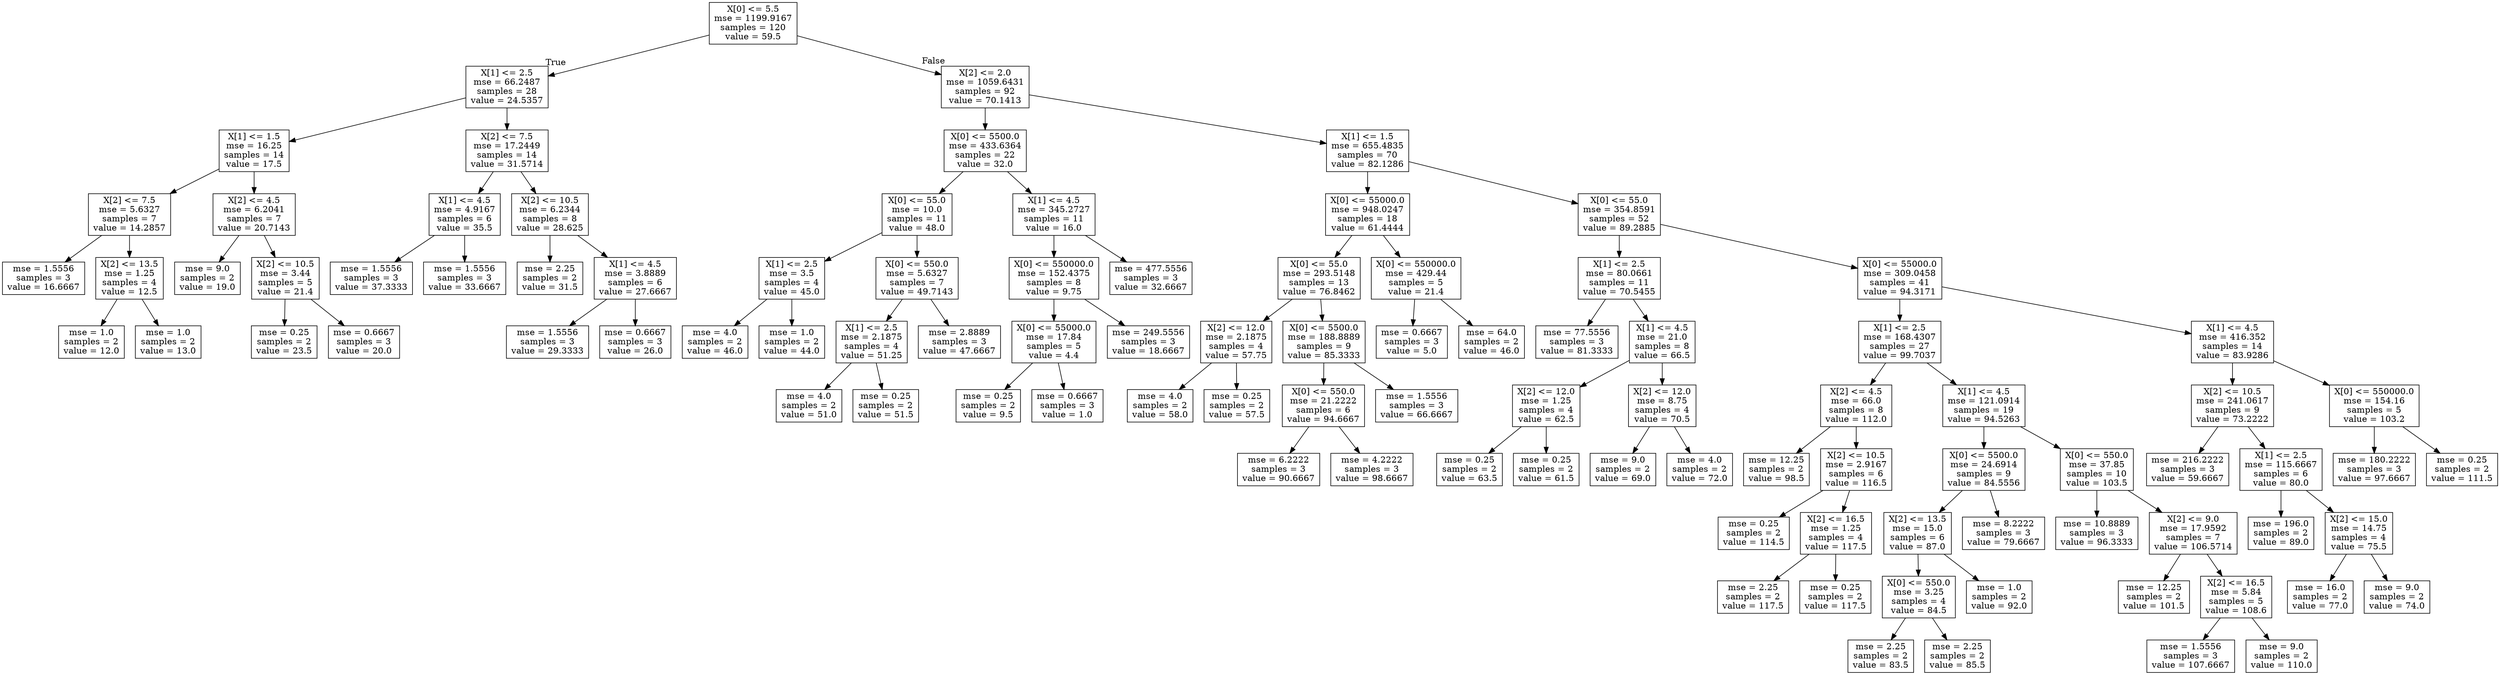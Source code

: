digraph Tree {
node [shape=box] ;
0 [label="X[0] <= 5.5\nmse = 1199.9167\nsamples = 120\nvalue = 59.5"] ;
1 [label="X[1] <= 2.5\nmse = 66.2487\nsamples = 28\nvalue = 24.5357"] ;
0 -> 1 [labeldistance=2.5, labelangle=45, headlabel="True"] ;
2 [label="X[1] <= 1.5\nmse = 16.25\nsamples = 14\nvalue = 17.5"] ;
1 -> 2 ;
3 [label="X[2] <= 7.5\nmse = 5.6327\nsamples = 7\nvalue = 14.2857"] ;
2 -> 3 ;
4 [label="mse = 1.5556\nsamples = 3\nvalue = 16.6667"] ;
3 -> 4 ;
5 [label="X[2] <= 13.5\nmse = 1.25\nsamples = 4\nvalue = 12.5"] ;
3 -> 5 ;
6 [label="mse = 1.0\nsamples = 2\nvalue = 12.0"] ;
5 -> 6 ;
7 [label="mse = 1.0\nsamples = 2\nvalue = 13.0"] ;
5 -> 7 ;
8 [label="X[2] <= 4.5\nmse = 6.2041\nsamples = 7\nvalue = 20.7143"] ;
2 -> 8 ;
9 [label="mse = 9.0\nsamples = 2\nvalue = 19.0"] ;
8 -> 9 ;
10 [label="X[2] <= 10.5\nmse = 3.44\nsamples = 5\nvalue = 21.4"] ;
8 -> 10 ;
11 [label="mse = 0.25\nsamples = 2\nvalue = 23.5"] ;
10 -> 11 ;
12 [label="mse = 0.6667\nsamples = 3\nvalue = 20.0"] ;
10 -> 12 ;
13 [label="X[2] <= 7.5\nmse = 17.2449\nsamples = 14\nvalue = 31.5714"] ;
1 -> 13 ;
14 [label="X[1] <= 4.5\nmse = 4.9167\nsamples = 6\nvalue = 35.5"] ;
13 -> 14 ;
15 [label="mse = 1.5556\nsamples = 3\nvalue = 37.3333"] ;
14 -> 15 ;
16 [label="mse = 1.5556\nsamples = 3\nvalue = 33.6667"] ;
14 -> 16 ;
17 [label="X[2] <= 10.5\nmse = 6.2344\nsamples = 8\nvalue = 28.625"] ;
13 -> 17 ;
18 [label="mse = 2.25\nsamples = 2\nvalue = 31.5"] ;
17 -> 18 ;
19 [label="X[1] <= 4.5\nmse = 3.8889\nsamples = 6\nvalue = 27.6667"] ;
17 -> 19 ;
20 [label="mse = 1.5556\nsamples = 3\nvalue = 29.3333"] ;
19 -> 20 ;
21 [label="mse = 0.6667\nsamples = 3\nvalue = 26.0"] ;
19 -> 21 ;
22 [label="X[2] <= 2.0\nmse = 1059.6431\nsamples = 92\nvalue = 70.1413"] ;
0 -> 22 [labeldistance=2.5, labelangle=-45, headlabel="False"] ;
23 [label="X[0] <= 5500.0\nmse = 433.6364\nsamples = 22\nvalue = 32.0"] ;
22 -> 23 ;
24 [label="X[0] <= 55.0\nmse = 10.0\nsamples = 11\nvalue = 48.0"] ;
23 -> 24 ;
25 [label="X[1] <= 2.5\nmse = 3.5\nsamples = 4\nvalue = 45.0"] ;
24 -> 25 ;
26 [label="mse = 4.0\nsamples = 2\nvalue = 46.0"] ;
25 -> 26 ;
27 [label="mse = 1.0\nsamples = 2\nvalue = 44.0"] ;
25 -> 27 ;
28 [label="X[0] <= 550.0\nmse = 5.6327\nsamples = 7\nvalue = 49.7143"] ;
24 -> 28 ;
29 [label="X[1] <= 2.5\nmse = 2.1875\nsamples = 4\nvalue = 51.25"] ;
28 -> 29 ;
30 [label="mse = 4.0\nsamples = 2\nvalue = 51.0"] ;
29 -> 30 ;
31 [label="mse = 0.25\nsamples = 2\nvalue = 51.5"] ;
29 -> 31 ;
32 [label="mse = 2.8889\nsamples = 3\nvalue = 47.6667"] ;
28 -> 32 ;
33 [label="X[1] <= 4.5\nmse = 345.2727\nsamples = 11\nvalue = 16.0"] ;
23 -> 33 ;
34 [label="X[0] <= 550000.0\nmse = 152.4375\nsamples = 8\nvalue = 9.75"] ;
33 -> 34 ;
35 [label="X[0] <= 55000.0\nmse = 17.84\nsamples = 5\nvalue = 4.4"] ;
34 -> 35 ;
36 [label="mse = 0.25\nsamples = 2\nvalue = 9.5"] ;
35 -> 36 ;
37 [label="mse = 0.6667\nsamples = 3\nvalue = 1.0"] ;
35 -> 37 ;
38 [label="mse = 249.5556\nsamples = 3\nvalue = 18.6667"] ;
34 -> 38 ;
39 [label="mse = 477.5556\nsamples = 3\nvalue = 32.6667"] ;
33 -> 39 ;
40 [label="X[1] <= 1.5\nmse = 655.4835\nsamples = 70\nvalue = 82.1286"] ;
22 -> 40 ;
41 [label="X[0] <= 55000.0\nmse = 948.0247\nsamples = 18\nvalue = 61.4444"] ;
40 -> 41 ;
42 [label="X[0] <= 55.0\nmse = 293.5148\nsamples = 13\nvalue = 76.8462"] ;
41 -> 42 ;
43 [label="X[2] <= 12.0\nmse = 2.1875\nsamples = 4\nvalue = 57.75"] ;
42 -> 43 ;
44 [label="mse = 4.0\nsamples = 2\nvalue = 58.0"] ;
43 -> 44 ;
45 [label="mse = 0.25\nsamples = 2\nvalue = 57.5"] ;
43 -> 45 ;
46 [label="X[0] <= 5500.0\nmse = 188.8889\nsamples = 9\nvalue = 85.3333"] ;
42 -> 46 ;
47 [label="X[0] <= 550.0\nmse = 21.2222\nsamples = 6\nvalue = 94.6667"] ;
46 -> 47 ;
48 [label="mse = 6.2222\nsamples = 3\nvalue = 90.6667"] ;
47 -> 48 ;
49 [label="mse = 4.2222\nsamples = 3\nvalue = 98.6667"] ;
47 -> 49 ;
50 [label="mse = 1.5556\nsamples = 3\nvalue = 66.6667"] ;
46 -> 50 ;
51 [label="X[0] <= 550000.0\nmse = 429.44\nsamples = 5\nvalue = 21.4"] ;
41 -> 51 ;
52 [label="mse = 0.6667\nsamples = 3\nvalue = 5.0"] ;
51 -> 52 ;
53 [label="mse = 64.0\nsamples = 2\nvalue = 46.0"] ;
51 -> 53 ;
54 [label="X[0] <= 55.0\nmse = 354.8591\nsamples = 52\nvalue = 89.2885"] ;
40 -> 54 ;
55 [label="X[1] <= 2.5\nmse = 80.0661\nsamples = 11\nvalue = 70.5455"] ;
54 -> 55 ;
56 [label="mse = 77.5556\nsamples = 3\nvalue = 81.3333"] ;
55 -> 56 ;
57 [label="X[1] <= 4.5\nmse = 21.0\nsamples = 8\nvalue = 66.5"] ;
55 -> 57 ;
58 [label="X[2] <= 12.0\nmse = 1.25\nsamples = 4\nvalue = 62.5"] ;
57 -> 58 ;
59 [label="mse = 0.25\nsamples = 2\nvalue = 63.5"] ;
58 -> 59 ;
60 [label="mse = 0.25\nsamples = 2\nvalue = 61.5"] ;
58 -> 60 ;
61 [label="X[2] <= 12.0\nmse = 8.75\nsamples = 4\nvalue = 70.5"] ;
57 -> 61 ;
62 [label="mse = 9.0\nsamples = 2\nvalue = 69.0"] ;
61 -> 62 ;
63 [label="mse = 4.0\nsamples = 2\nvalue = 72.0"] ;
61 -> 63 ;
64 [label="X[0] <= 55000.0\nmse = 309.0458\nsamples = 41\nvalue = 94.3171"] ;
54 -> 64 ;
65 [label="X[1] <= 2.5\nmse = 168.4307\nsamples = 27\nvalue = 99.7037"] ;
64 -> 65 ;
66 [label="X[2] <= 4.5\nmse = 66.0\nsamples = 8\nvalue = 112.0"] ;
65 -> 66 ;
67 [label="mse = 12.25\nsamples = 2\nvalue = 98.5"] ;
66 -> 67 ;
68 [label="X[2] <= 10.5\nmse = 2.9167\nsamples = 6\nvalue = 116.5"] ;
66 -> 68 ;
69 [label="mse = 0.25\nsamples = 2\nvalue = 114.5"] ;
68 -> 69 ;
70 [label="X[2] <= 16.5\nmse = 1.25\nsamples = 4\nvalue = 117.5"] ;
68 -> 70 ;
71 [label="mse = 2.25\nsamples = 2\nvalue = 117.5"] ;
70 -> 71 ;
72 [label="mse = 0.25\nsamples = 2\nvalue = 117.5"] ;
70 -> 72 ;
73 [label="X[1] <= 4.5\nmse = 121.0914\nsamples = 19\nvalue = 94.5263"] ;
65 -> 73 ;
74 [label="X[0] <= 5500.0\nmse = 24.6914\nsamples = 9\nvalue = 84.5556"] ;
73 -> 74 ;
75 [label="X[2] <= 13.5\nmse = 15.0\nsamples = 6\nvalue = 87.0"] ;
74 -> 75 ;
76 [label="X[0] <= 550.0\nmse = 3.25\nsamples = 4\nvalue = 84.5"] ;
75 -> 76 ;
77 [label="mse = 2.25\nsamples = 2\nvalue = 83.5"] ;
76 -> 77 ;
78 [label="mse = 2.25\nsamples = 2\nvalue = 85.5"] ;
76 -> 78 ;
79 [label="mse = 1.0\nsamples = 2\nvalue = 92.0"] ;
75 -> 79 ;
80 [label="mse = 8.2222\nsamples = 3\nvalue = 79.6667"] ;
74 -> 80 ;
81 [label="X[0] <= 550.0\nmse = 37.85\nsamples = 10\nvalue = 103.5"] ;
73 -> 81 ;
82 [label="mse = 10.8889\nsamples = 3\nvalue = 96.3333"] ;
81 -> 82 ;
83 [label="X[2] <= 9.0\nmse = 17.9592\nsamples = 7\nvalue = 106.5714"] ;
81 -> 83 ;
84 [label="mse = 12.25\nsamples = 2\nvalue = 101.5"] ;
83 -> 84 ;
85 [label="X[2] <= 16.5\nmse = 5.84\nsamples = 5\nvalue = 108.6"] ;
83 -> 85 ;
86 [label="mse = 1.5556\nsamples = 3\nvalue = 107.6667"] ;
85 -> 86 ;
87 [label="mse = 9.0\nsamples = 2\nvalue = 110.0"] ;
85 -> 87 ;
88 [label="X[1] <= 4.5\nmse = 416.352\nsamples = 14\nvalue = 83.9286"] ;
64 -> 88 ;
89 [label="X[2] <= 10.5\nmse = 241.0617\nsamples = 9\nvalue = 73.2222"] ;
88 -> 89 ;
90 [label="mse = 216.2222\nsamples = 3\nvalue = 59.6667"] ;
89 -> 90 ;
91 [label="X[1] <= 2.5\nmse = 115.6667\nsamples = 6\nvalue = 80.0"] ;
89 -> 91 ;
92 [label="mse = 196.0\nsamples = 2\nvalue = 89.0"] ;
91 -> 92 ;
93 [label="X[2] <= 15.0\nmse = 14.75\nsamples = 4\nvalue = 75.5"] ;
91 -> 93 ;
94 [label="mse = 16.0\nsamples = 2\nvalue = 77.0"] ;
93 -> 94 ;
95 [label="mse = 9.0\nsamples = 2\nvalue = 74.0"] ;
93 -> 95 ;
96 [label="X[0] <= 550000.0\nmse = 154.16\nsamples = 5\nvalue = 103.2"] ;
88 -> 96 ;
97 [label="mse = 180.2222\nsamples = 3\nvalue = 97.6667"] ;
96 -> 97 ;
98 [label="mse = 0.25\nsamples = 2\nvalue = 111.5"] ;
96 -> 98 ;
}